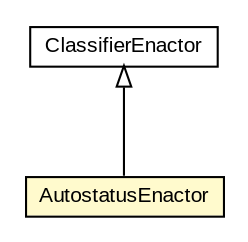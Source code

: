 #!/usr/local/bin/dot
#
# Class diagram 
# Generated by UMLGraph version 5.3 (http://www.umlgraph.org/)
#

digraph G {
	edge [fontname="arial",fontsize=10,labelfontname="arial",labelfontsize=10];
	node [fontname="arial",fontsize=10,shape=plaintext];
	nodesep=0.25;
	ranksep=0.5;
	// context.arch.enactor.ClassifierEnactor
	c134676 [label=<<table title="context.arch.enactor.ClassifierEnactor" border="0" cellborder="1" cellspacing="0" cellpadding="2" port="p" href="../../../enactor/ClassifierEnactor.html">
		<tr><td><table border="0" cellspacing="0" cellpadding="1">
<tr><td align="center" balign="center"> ClassifierEnactor </td></tr>
		</table></td></tr>
		</table>>, fontname="arial", fontcolor="black", fontsize=10.0];
	// context.arch.intelligibility.apps.imautostatus.AutostatusEnactor
	c134827 [label=<<table title="context.arch.intelligibility.apps.imautostatus.AutostatusEnactor" border="0" cellborder="1" cellspacing="0" cellpadding="2" port="p" bgcolor="lemonChiffon" href="./AutostatusEnactor.html">
		<tr><td><table border="0" cellspacing="0" cellpadding="1">
<tr><td align="center" balign="center"> AutostatusEnactor </td></tr>
		</table></td></tr>
		</table>>, fontname="arial", fontcolor="black", fontsize=10.0];
	//context.arch.intelligibility.apps.imautostatus.AutostatusEnactor extends context.arch.enactor.ClassifierEnactor
	c134676:p -> c134827:p [dir=back,arrowtail=empty];
}

